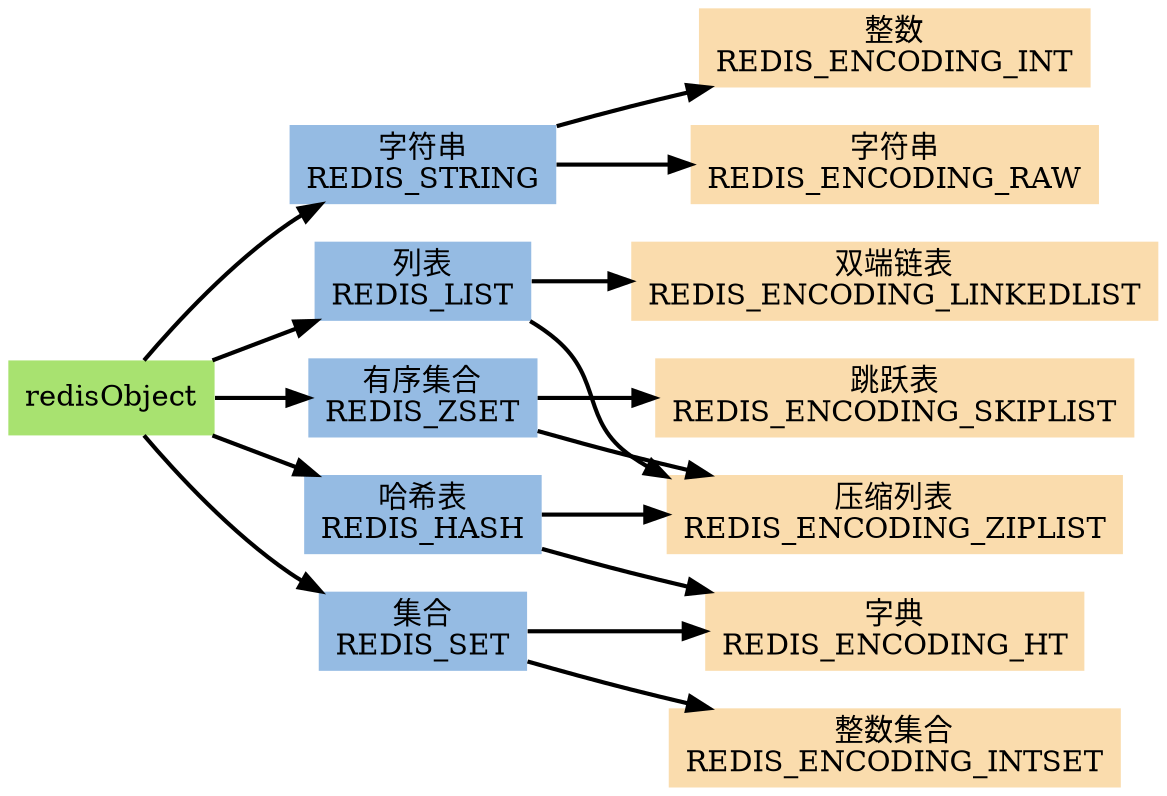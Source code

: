 digraph datatype {

    rankdir=LR;

    node[shape=plaintext, style = filled];

    edge [style = bold];

    // obj

    redisObject [label="redisObject", fillcolor = "#A8E270"];

    // type

    node [fillcolor = "#95BBE3"];

    REDIS_STRING [label="字符串\nREDIS_STRING"];
    REDIS_LIST [label="列表\nREDIS_LIST"];
    REDIS_SET [label="集合\nREDIS_SET"];
    REDIS_ZSET [label="有序集合\nREDIS_ZSET"];
    REDIS_HASH [label="哈希表\nREDIS_HASH"];

    // encoding

    node [fillcolor = "#FADCAD"];

    REDIS_ENCODING_RAW [label="字符串\nREDIS_ENCODING_RAW"];
    REDIS_ENCODING_INT [label="整数\nREDIS_ENCODING_INT"];
    REDIS_ENCODING_HT [label="字典\nREDIS_ENCODING_HT"];
    //REDIS_ENCODING_ZIPMAP [label="zipmap\nREDIS_ENCODING_ZIPMAP"];
    REDIS_ENCODING_LINKEDLIST [label="双端链表\nREDIS_ENCODING_LINKEDLIST"];
    REDIS_ENCODING_ZIPLIST [label="压缩列表\nREDIS_ENCODING_ZIPLIST"];
    REDIS_ENCODING_INTSET [label="整数集合\nREDIS_ENCODING_INTSET"];
    REDIS_ENCODING_SKIPLIST [label="跳跃表\nREDIS_ENCODING_SKIPLIST"];

    // edge

    redisObject -> REDIS_STRING;
    redisObject -> REDIS_LIST;
    redisObject -> REDIS_SET;
    redisObject -> REDIS_ZSET;
    redisObject -> REDIS_HASH;

    REDIS_STRING -> REDIS_ENCODING_RAW;
    REDIS_STRING -> REDIS_ENCODING_INT;

    REDIS_LIST -> REDIS_ENCODING_LINKEDLIST;
    REDIS_LIST -> REDIS_ENCODING_ZIPLIST;

    REDIS_SET -> REDIS_ENCODING_HT;
    REDIS_SET -> REDIS_ENCODING_INTSET;

    REDIS_ZSET -> REDIS_ENCODING_SKIPLIST;
    REDIS_ZSET -> REDIS_ENCODING_ZIPLIST;

    REDIS_HASH -> REDIS_ENCODING_HT;
    REDIS_HASH -> REDIS_ENCODING_ZIPLIST;
}

